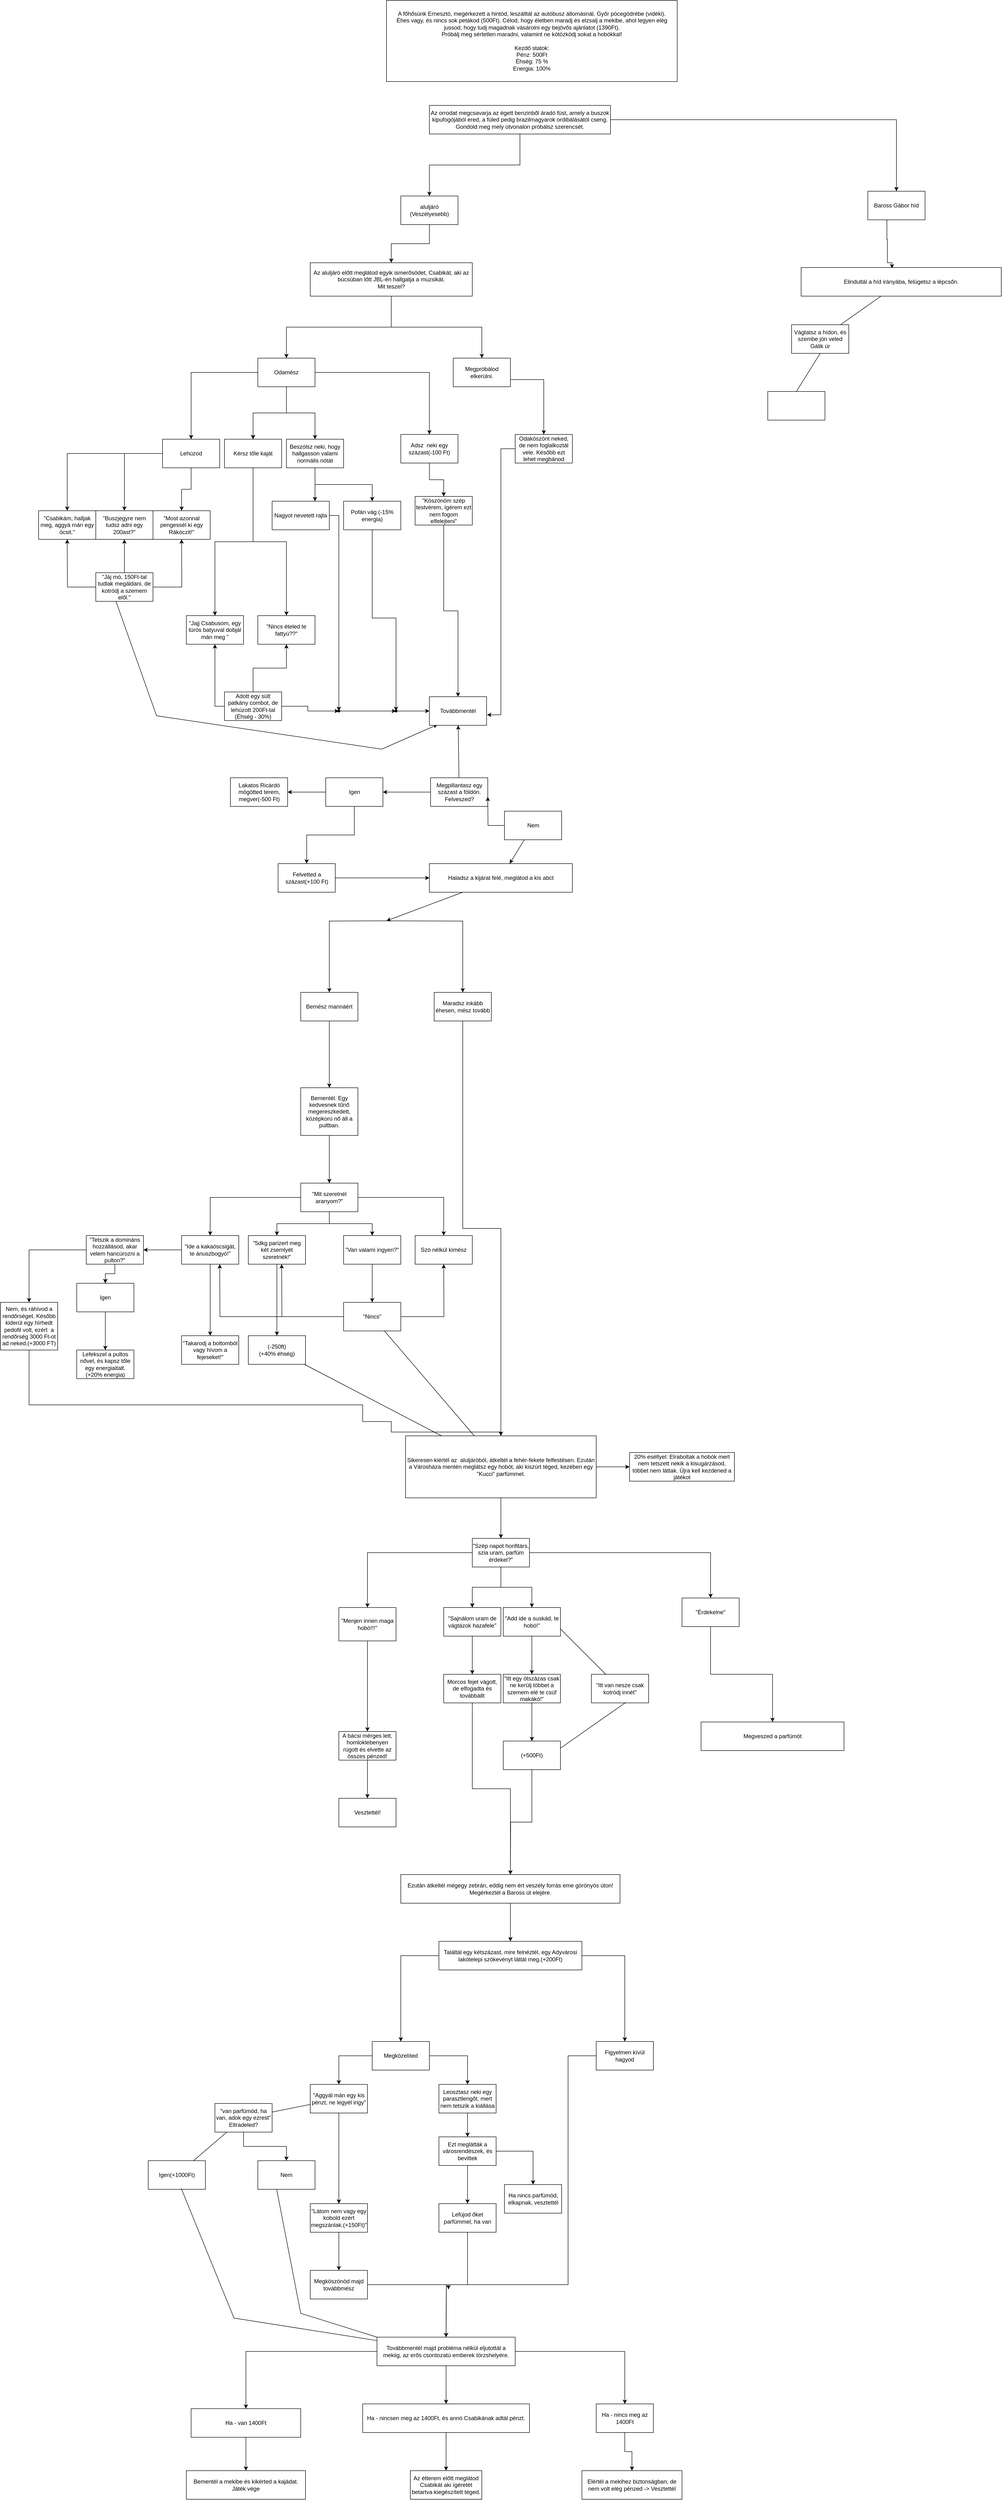 <mxfile version="22.0.8" type="github">
  <diagram name="1 oldal" id="gjOM7e6wO8diRWeVtiza">
    <mxGraphModel dx="1434" dy="5463" grid="1" gridSize="10" guides="1" tooltips="1" connect="1" arrows="1" fold="1" page="1" pageScale="1" pageWidth="3300" pageHeight="4681" math="0" shadow="0">
      <root>
        <mxCell id="0" />
        <mxCell id="1" parent="0" />
        <mxCell id="eI0seqku75HwyaSV5OBJ-1" value="A főhősünk Ernesztó, megérkezett a hintód, leszálltál az autóbusz állomásnál, Győr pöcegödrébe (vidéki).&lt;br&gt;Éhes vagy, és nincs sok petákod (500Ft). Célod, hogy életben maradj és elzsalj a mekibe, ahol legyen elég jussod, hogy tudj magadnak vásárolni egy bejövős ajánlatot (1390Ft).&lt;br&gt;Próbálj meg sértetlen maradni, valamint ne kötözködj sokat a hobókkal!&lt;br&gt;&lt;br&gt;Kezdő statok: &lt;br&gt;Pénz: 500Ft&lt;br&gt;Éhség: 75 %&lt;br&gt;Energia: 100%" style="whiteSpace=wrap;html=1;" parent="1" vertex="1">
          <mxGeometry x="1380" y="-4650" width="610" height="170" as="geometry" />
        </mxCell>
        <mxCell id="eI0seqku75HwyaSV5OBJ-11" value="" style="edgeStyle=orthogonalEdgeStyle;rounded=0;orthogonalLoop=1;jettySize=auto;html=1;" parent="1" source="eI0seqku75HwyaSV5OBJ-3" target="eI0seqku75HwyaSV5OBJ-10" edge="1">
          <mxGeometry relative="1" as="geometry" />
        </mxCell>
        <mxCell id="eI0seqku75HwyaSV5OBJ-13" value="" style="edgeStyle=orthogonalEdgeStyle;rounded=0;orthogonalLoop=1;jettySize=auto;html=1;" parent="1" source="eI0seqku75HwyaSV5OBJ-3" target="eI0seqku75HwyaSV5OBJ-12" edge="1">
          <mxGeometry relative="1" as="geometry" />
        </mxCell>
        <mxCell id="eI0seqku75HwyaSV5OBJ-3" value="Az orrodat megcsavarja az égett benzinből áradó füst, amely a buszok kipufogójából ered, a füled pedig brazilmagyarok ordibálásától cseng.&lt;br&gt;Gondold meg mely útvonalon próbálsz szerencsét.&lt;br&gt;" style="rounded=0;whiteSpace=wrap;html=1;" parent="1" vertex="1">
          <mxGeometry x="1470" y="-4430" width="380" height="60" as="geometry" />
        </mxCell>
        <mxCell id="eI0seqku75HwyaSV5OBJ-15" value="" style="edgeStyle=orthogonalEdgeStyle;rounded=0;orthogonalLoop=1;jettySize=auto;html=1;" parent="1" source="eI0seqku75HwyaSV5OBJ-10" target="eI0seqku75HwyaSV5OBJ-14" edge="1">
          <mxGeometry relative="1" as="geometry" />
        </mxCell>
        <mxCell id="eI0seqku75HwyaSV5OBJ-10" value="aluljáró (Veszélyesebb)" style="whiteSpace=wrap;html=1;rounded=0;" parent="1" vertex="1">
          <mxGeometry x="1410" y="-4240" width="120" height="60" as="geometry" />
        </mxCell>
        <mxCell id="A1ZuuhthlVVNKibYsWye-77" value="" style="edgeStyle=orthogonalEdgeStyle;rounded=0;orthogonalLoop=1;jettySize=auto;html=1;entryX=0.454;entryY=0.03;entryDx=0;entryDy=0;entryPerimeter=0;" parent="1" target="A1ZuuhthlVVNKibYsWye-76" edge="1">
          <mxGeometry relative="1" as="geometry">
            <mxPoint x="2420.003" y="-4200" as="sourcePoint" />
            <mxPoint x="2430.003" y="-4100" as="targetPoint" />
            <Array as="points">
              <mxPoint x="2420" y="-4199" />
              <mxPoint x="2430" y="-4199" />
              <mxPoint x="2430" y="-4149" />
              <mxPoint x="2431" y="-4100" />
              <mxPoint x="2441" y="-4100" />
            </Array>
          </mxGeometry>
        </mxCell>
        <mxCell id="eI0seqku75HwyaSV5OBJ-12" value="Baross Gábor híd" style="whiteSpace=wrap;html=1;rounded=0;" parent="1" vertex="1">
          <mxGeometry x="2390" y="-4250" width="120" height="60" as="geometry" />
        </mxCell>
        <mxCell id="eI0seqku75HwyaSV5OBJ-17" value="" style="edgeStyle=orthogonalEdgeStyle;rounded=0;orthogonalLoop=1;jettySize=auto;html=1;" parent="1" source="eI0seqku75HwyaSV5OBJ-14" target="eI0seqku75HwyaSV5OBJ-16" edge="1">
          <mxGeometry relative="1" as="geometry" />
        </mxCell>
        <mxCell id="eI0seqku75HwyaSV5OBJ-19" value="" style="edgeStyle=orthogonalEdgeStyle;rounded=0;orthogonalLoop=1;jettySize=auto;html=1;" parent="1" source="eI0seqku75HwyaSV5OBJ-14" target="eI0seqku75HwyaSV5OBJ-18" edge="1">
          <mxGeometry relative="1" as="geometry" />
        </mxCell>
        <mxCell id="eI0seqku75HwyaSV5OBJ-14" value="Az aluljáró előtt meglátod egyik ismerősödet, Csabikát, aki az búcsúban lőtt JBL-én hallgatja a muzsikát.&lt;br&gt;Mit teszel?" style="whiteSpace=wrap;html=1;rounded=0;" parent="1" vertex="1">
          <mxGeometry x="1220" y="-4100" width="340" height="70" as="geometry" />
        </mxCell>
        <mxCell id="eI0seqku75HwyaSV5OBJ-21" value="" style="edgeStyle=orthogonalEdgeStyle;rounded=0;orthogonalLoop=1;jettySize=auto;html=1;" parent="1" source="eI0seqku75HwyaSV5OBJ-16" target="eI0seqku75HwyaSV5OBJ-20" edge="1">
          <mxGeometry relative="1" as="geometry" />
        </mxCell>
        <mxCell id="eI0seqku75HwyaSV5OBJ-23" value="" style="edgeStyle=orthogonalEdgeStyle;rounded=0;orthogonalLoop=1;jettySize=auto;html=1;" parent="1" source="eI0seqku75HwyaSV5OBJ-16" target="eI0seqku75HwyaSV5OBJ-22" edge="1">
          <mxGeometry relative="1" as="geometry" />
        </mxCell>
        <mxCell id="eI0seqku75HwyaSV5OBJ-24" value="" style="edgeStyle=orthogonalEdgeStyle;rounded=0;orthogonalLoop=1;jettySize=auto;html=1;" parent="1" source="eI0seqku75HwyaSV5OBJ-16" target="eI0seqku75HwyaSV5OBJ-22" edge="1">
          <mxGeometry relative="1" as="geometry" />
        </mxCell>
        <mxCell id="eI0seqku75HwyaSV5OBJ-25" value="" style="edgeStyle=orthogonalEdgeStyle;rounded=0;orthogonalLoop=1;jettySize=auto;html=1;" parent="1" source="eI0seqku75HwyaSV5OBJ-16" target="eI0seqku75HwyaSV5OBJ-22" edge="1">
          <mxGeometry relative="1" as="geometry" />
        </mxCell>
        <mxCell id="eI0seqku75HwyaSV5OBJ-27" value="" style="edgeStyle=orthogonalEdgeStyle;rounded=0;orthogonalLoop=1;jettySize=auto;html=1;" parent="1" source="eI0seqku75HwyaSV5OBJ-16" target="eI0seqku75HwyaSV5OBJ-26" edge="1">
          <mxGeometry relative="1" as="geometry" />
        </mxCell>
        <mxCell id="eI0seqku75HwyaSV5OBJ-29" value="" style="edgeStyle=orthogonalEdgeStyle;rounded=0;orthogonalLoop=1;jettySize=auto;html=1;" parent="1" source="eI0seqku75HwyaSV5OBJ-16" target="eI0seqku75HwyaSV5OBJ-28" edge="1">
          <mxGeometry relative="1" as="geometry" />
        </mxCell>
        <mxCell id="eI0seqku75HwyaSV5OBJ-16" value="Odamész" style="rounded=0;whiteSpace=wrap;html=1;" parent="1" vertex="1">
          <mxGeometry x="1110" y="-3900" width="120" height="60" as="geometry" />
        </mxCell>
        <mxCell id="eI0seqku75HwyaSV5OBJ-31" value="" style="edgeStyle=orthogonalEdgeStyle;rounded=0;orthogonalLoop=1;jettySize=auto;html=1;exitX=1;exitY=0.75;exitDx=0;exitDy=0;" parent="1" source="eI0seqku75HwyaSV5OBJ-18" target="eI0seqku75HwyaSV5OBJ-30" edge="1">
          <mxGeometry relative="1" as="geometry" />
        </mxCell>
        <mxCell id="eI0seqku75HwyaSV5OBJ-18" value="Megpróbálod elkerülni." style="whiteSpace=wrap;html=1;rounded=0;" parent="1" vertex="1">
          <mxGeometry x="1520" y="-3900" width="120" height="60" as="geometry" />
        </mxCell>
        <mxCell id="eI0seqku75HwyaSV5OBJ-42" value="" style="edgeStyle=orthogonalEdgeStyle;rounded=0;orthogonalLoop=1;jettySize=auto;html=1;" parent="1" source="eI0seqku75HwyaSV5OBJ-20" target="eI0seqku75HwyaSV5OBJ-41" edge="1">
          <mxGeometry relative="1" as="geometry" />
        </mxCell>
        <mxCell id="eI0seqku75HwyaSV5OBJ-44" value="" style="edgeStyle=orthogonalEdgeStyle;rounded=0;orthogonalLoop=1;jettySize=auto;html=1;" parent="1" source="eI0seqku75HwyaSV5OBJ-20" target="eI0seqku75HwyaSV5OBJ-43" edge="1">
          <mxGeometry relative="1" as="geometry" />
        </mxCell>
        <mxCell id="eI0seqku75HwyaSV5OBJ-46" value="" style="edgeStyle=orthogonalEdgeStyle;rounded=0;orthogonalLoop=1;jettySize=auto;html=1;" parent="1" source="eI0seqku75HwyaSV5OBJ-20" target="eI0seqku75HwyaSV5OBJ-45" edge="1">
          <mxGeometry relative="1" as="geometry" />
        </mxCell>
        <mxCell id="eI0seqku75HwyaSV5OBJ-20" value="Lehúzod" style="whiteSpace=wrap;html=1;rounded=0;" parent="1" vertex="1">
          <mxGeometry x="910" y="-3730" width="120" height="60" as="geometry" />
        </mxCell>
        <mxCell id="eI0seqku75HwyaSV5OBJ-54" value="" style="edgeStyle=orthogonalEdgeStyle;rounded=0;orthogonalLoop=1;jettySize=auto;html=1;" parent="1" source="eI0seqku75HwyaSV5OBJ-22" target="eI0seqku75HwyaSV5OBJ-53" edge="1">
          <mxGeometry relative="1" as="geometry" />
        </mxCell>
        <mxCell id="eI0seqku75HwyaSV5OBJ-56" value="" style="edgeStyle=orthogonalEdgeStyle;rounded=0;orthogonalLoop=1;jettySize=auto;html=1;" parent="1" source="eI0seqku75HwyaSV5OBJ-22" target="eI0seqku75HwyaSV5OBJ-55" edge="1">
          <mxGeometry relative="1" as="geometry" />
        </mxCell>
        <mxCell id="eI0seqku75HwyaSV5OBJ-22" value="Kérsz tőle kaját" style="whiteSpace=wrap;html=1;rounded=0;" parent="1" vertex="1">
          <mxGeometry x="1040" y="-3730" width="120" height="60" as="geometry" />
        </mxCell>
        <mxCell id="eI0seqku75HwyaSV5OBJ-37" value="" style="edgeStyle=orthogonalEdgeStyle;rounded=0;orthogonalLoop=1;jettySize=auto;html=1;" parent="1" source="eI0seqku75HwyaSV5OBJ-26" target="eI0seqku75HwyaSV5OBJ-36" edge="1">
          <mxGeometry relative="1" as="geometry">
            <Array as="points">
              <mxPoint x="1230" y="-3620" />
              <mxPoint x="1230" y="-3620" />
            </Array>
          </mxGeometry>
        </mxCell>
        <mxCell id="eaBGvAUoTCd1ScwMtzOl-11" value="" style="edgeStyle=orthogonalEdgeStyle;rounded=0;orthogonalLoop=1;jettySize=auto;html=1;" parent="1" source="eI0seqku75HwyaSV5OBJ-26" target="eaBGvAUoTCd1ScwMtzOl-10" edge="1">
          <mxGeometry relative="1" as="geometry" />
        </mxCell>
        <mxCell id="eI0seqku75HwyaSV5OBJ-26" value="Beszólsz neki, hogy hallgasson valami normális nótát" style="rounded=0;whiteSpace=wrap;html=1;" parent="1" vertex="1">
          <mxGeometry x="1170" y="-3730" width="120" height="60" as="geometry" />
        </mxCell>
        <mxCell id="eI0seqku75HwyaSV5OBJ-39" value="" style="edgeStyle=orthogonalEdgeStyle;rounded=0;orthogonalLoop=1;jettySize=auto;html=1;" parent="1" source="eI0seqku75HwyaSV5OBJ-28" target="eI0seqku75HwyaSV5OBJ-38" edge="1">
          <mxGeometry relative="1" as="geometry" />
        </mxCell>
        <mxCell id="eI0seqku75HwyaSV5OBJ-28" value="Adsz&amp;nbsp; neki egy százast(-100 Ft)" style="whiteSpace=wrap;html=1;rounded=0;" parent="1" vertex="1">
          <mxGeometry x="1410" y="-3740" width="120" height="60" as="geometry" />
        </mxCell>
        <mxCell id="eaBGvAUoTCd1ScwMtzOl-4" value="" style="edgeStyle=orthogonalEdgeStyle;rounded=0;orthogonalLoop=1;jettySize=auto;html=1;entryX=1.008;entryY=0.633;entryDx=0;entryDy=0;entryPerimeter=0;" parent="1" source="eI0seqku75HwyaSV5OBJ-30" target="eI0seqku75HwyaSV5OBJ-64" edge="1">
          <mxGeometry relative="1" as="geometry">
            <mxPoint x="1710" y="-3600" as="targetPoint" />
          </mxGeometry>
        </mxCell>
        <mxCell id="eI0seqku75HwyaSV5OBJ-30" value="Odaköszönt neked, de nem foglalkoztál vele. Később ezt lehet megbánod" style="whiteSpace=wrap;html=1;rounded=0;" parent="1" vertex="1">
          <mxGeometry x="1650" y="-3740" width="120" height="60" as="geometry" />
        </mxCell>
        <mxCell id="eaBGvAUoTCd1ScwMtzOl-16" value="" style="edgeStyle=orthogonalEdgeStyle;rounded=0;orthogonalLoop=1;jettySize=auto;html=1;" parent="1" source="eI0seqku75HwyaSV5OBJ-36" target="eaBGvAUoTCd1ScwMtzOl-15" edge="1">
          <mxGeometry relative="1" as="geometry" />
        </mxCell>
        <mxCell id="eI0seqku75HwyaSV5OBJ-36" value="Nagyot nevetett rajta" style="whiteSpace=wrap;html=1;rounded=0;" parent="1" vertex="1">
          <mxGeometry x="1140" y="-3600" width="120" height="60" as="geometry" />
        </mxCell>
        <mxCell id="eI0seqku75HwyaSV5OBJ-65" value="" style="edgeStyle=orthogonalEdgeStyle;rounded=0;orthogonalLoop=1;jettySize=auto;html=1;" parent="1" source="eI0seqku75HwyaSV5OBJ-38" target="eI0seqku75HwyaSV5OBJ-64" edge="1">
          <mxGeometry relative="1" as="geometry" />
        </mxCell>
        <mxCell id="eI0seqku75HwyaSV5OBJ-38" value="&quot;Köszönöm szép testvérem, ígérem ezt nem fogom elfelejteni&quot;" style="whiteSpace=wrap;html=1;rounded=0;" parent="1" vertex="1">
          <mxGeometry x="1440" y="-3610" width="120" height="60" as="geometry" />
        </mxCell>
        <mxCell id="eI0seqku75HwyaSV5OBJ-47" value="" style="edgeStyle=orthogonalEdgeStyle;rounded=0;orthogonalLoop=1;jettySize=auto;html=1;" parent="1" source="eI0seqku75HwyaSV5OBJ-40" target="eI0seqku75HwyaSV5OBJ-43" edge="1">
          <mxGeometry relative="1" as="geometry" />
        </mxCell>
        <mxCell id="eI0seqku75HwyaSV5OBJ-49" value="" style="edgeStyle=orthogonalEdgeStyle;rounded=0;orthogonalLoop=1;jettySize=auto;html=1;" parent="1" source="eI0seqku75HwyaSV5OBJ-40" edge="1">
          <mxGeometry relative="1" as="geometry">
            <mxPoint x="950" y="-3520" as="targetPoint" />
          </mxGeometry>
        </mxCell>
        <mxCell id="eI0seqku75HwyaSV5OBJ-51" value="" style="edgeStyle=orthogonalEdgeStyle;rounded=0;orthogonalLoop=1;jettySize=auto;html=1;" parent="1" source="eI0seqku75HwyaSV5OBJ-40" edge="1">
          <mxGeometry relative="1" as="geometry">
            <mxPoint x="710" y="-3520" as="targetPoint" />
          </mxGeometry>
        </mxCell>
        <mxCell id="eaBGvAUoTCd1ScwMtzOl-161" value="" style="edgeStyle=none;rounded=0;orthogonalLoop=1;jettySize=auto;html=1;entryX=0.142;entryY=0.975;entryDx=0;entryDy=0;entryPerimeter=0;" parent="1" target="eI0seqku75HwyaSV5OBJ-64" edge="1">
          <mxGeometry relative="1" as="geometry">
            <mxPoint x="1420" y="-3060" as="targetPoint" />
            <Array as="points">
              <mxPoint x="897.5" y="-3150" />
              <mxPoint x="1370" y="-3080" />
            </Array>
            <mxPoint x="798.145" y="-3430" as="sourcePoint" />
          </mxGeometry>
        </mxCell>
        <mxCell id="eI0seqku75HwyaSV5OBJ-40" value="&quot;Jáj mó, 150Ft-tal tudlak megáldani, de kotródj a szemem elől.&quot;" style="whiteSpace=wrap;html=1;rounded=0;" parent="1" vertex="1">
          <mxGeometry x="770" y="-3450" width="120" height="60" as="geometry" />
        </mxCell>
        <mxCell id="eI0seqku75HwyaSV5OBJ-41" value="&quot;Csabikám, halljak meg, aggyá mán egy öcsit.&quot;" style="whiteSpace=wrap;html=1;rounded=0;" parent="1" vertex="1">
          <mxGeometry x="650" y="-3580" width="120" height="60" as="geometry" />
        </mxCell>
        <mxCell id="eI0seqku75HwyaSV5OBJ-43" value="&quot;Buszjegyre nem tudsz adni egy 200ast?&quot;" style="whiteSpace=wrap;html=1;rounded=0;" parent="1" vertex="1">
          <mxGeometry x="770" y="-3580" width="120" height="60" as="geometry" />
        </mxCell>
        <mxCell id="eI0seqku75HwyaSV5OBJ-45" value="&quot;Most azonnal pengessél ki egy Rákóczit!&quot;" style="whiteSpace=wrap;html=1;rounded=0;" parent="1" vertex="1">
          <mxGeometry x="890" y="-3580" width="120" height="60" as="geometry" />
        </mxCell>
        <mxCell id="eI0seqku75HwyaSV5OBJ-57" value="" style="edgeStyle=orthogonalEdgeStyle;rounded=0;orthogonalLoop=1;jettySize=auto;html=1;" parent="1" source="eI0seqku75HwyaSV5OBJ-52" target="eI0seqku75HwyaSV5OBJ-55" edge="1">
          <mxGeometry relative="1" as="geometry" />
        </mxCell>
        <mxCell id="eI0seqku75HwyaSV5OBJ-61" value="" style="edgeStyle=orthogonalEdgeStyle;rounded=0;orthogonalLoop=1;jettySize=auto;html=1;" parent="1" source="eI0seqku75HwyaSV5OBJ-52" edge="1">
          <mxGeometry relative="1" as="geometry">
            <mxPoint x="1020" y="-3300" as="targetPoint" />
          </mxGeometry>
        </mxCell>
        <mxCell id="eI0seqku75HwyaSV5OBJ-69" value="" style="edgeStyle=orthogonalEdgeStyle;rounded=0;orthogonalLoop=1;jettySize=auto;html=1;" parent="1" source="eaBGvAUoTCd1ScwMtzOl-12" edge="1">
          <mxGeometry relative="1" as="geometry">
            <mxPoint x="1470" y="-3160" as="targetPoint" />
          </mxGeometry>
        </mxCell>
        <mxCell id="eI0seqku75HwyaSV5OBJ-52" value="Adott egy sült patkány combot, de lehúzott 200Ft-tal&lt;br&gt;(Éhség - 30%)" style="whiteSpace=wrap;html=1;rounded=0;" parent="1" vertex="1">
          <mxGeometry x="1040" y="-3200" width="120" height="60" as="geometry" />
        </mxCell>
        <mxCell id="eI0seqku75HwyaSV5OBJ-53" value="&quot;Jajj Csabusom, egy túrós batyuval dobjál mán meg &quot;" style="whiteSpace=wrap;html=1;rounded=0;" parent="1" vertex="1">
          <mxGeometry x="960" y="-3360" width="120" height="60" as="geometry" />
        </mxCell>
        <mxCell id="eI0seqku75HwyaSV5OBJ-55" value="&quot;Nincs ételed te fattyú??&quot;" style="whiteSpace=wrap;html=1;rounded=0;" parent="1" vertex="1">
          <mxGeometry x="1110" y="-3360" width="120" height="60" as="geometry" />
        </mxCell>
        <mxCell id="eI0seqku75HwyaSV5OBJ-64" value="Továbbmentél" style="whiteSpace=wrap;html=1;rounded=0;" parent="1" vertex="1">
          <mxGeometry x="1470" y="-3190" width="120" height="60" as="geometry" />
        </mxCell>
        <mxCell id="eI0seqku75HwyaSV5OBJ-82" value="" style="edgeStyle=orthogonalEdgeStyle;rounded=0;orthogonalLoop=1;jettySize=auto;html=1;" parent="1" target="eI0seqku75HwyaSV5OBJ-81" edge="1">
          <mxGeometry relative="1" as="geometry">
            <mxPoint x="1370" y="-2720" as="sourcePoint" />
          </mxGeometry>
        </mxCell>
        <mxCell id="eI0seqku75HwyaSV5OBJ-84" value="" style="edgeStyle=orthogonalEdgeStyle;rounded=0;orthogonalLoop=1;jettySize=auto;html=1;" parent="1" target="eI0seqku75HwyaSV5OBJ-83" edge="1">
          <mxGeometry relative="1" as="geometry">
            <mxPoint x="1370" y="-2720" as="sourcePoint" />
          </mxGeometry>
        </mxCell>
        <mxCell id="eI0seqku75HwyaSV5OBJ-86" value="" style="edgeStyle=orthogonalEdgeStyle;rounded=0;orthogonalLoop=1;jettySize=auto;html=1;" parent="1" source="eI0seqku75HwyaSV5OBJ-81" target="eI0seqku75HwyaSV5OBJ-85" edge="1">
          <mxGeometry relative="1" as="geometry" />
        </mxCell>
        <mxCell id="eI0seqku75HwyaSV5OBJ-81" value="Bemész mannáért" style="whiteSpace=wrap;html=1;rounded=0;" parent="1" vertex="1">
          <mxGeometry x="1200" y="-2570" width="120" height="60" as="geometry" />
        </mxCell>
        <mxCell id="A1ZuuhthlVVNKibYsWye-2" value="" style="edgeStyle=orthogonalEdgeStyle;rounded=0;orthogonalLoop=1;jettySize=auto;html=1;" parent="1" source="eI0seqku75HwyaSV5OBJ-83" target="A1ZuuhthlVVNKibYsWye-1" edge="1">
          <mxGeometry relative="1" as="geometry" />
        </mxCell>
        <mxCell id="eI0seqku75HwyaSV5OBJ-83" value="Maradsz inkább éhesen, mész tovább" style="whiteSpace=wrap;html=1;rounded=0;" parent="1" vertex="1">
          <mxGeometry x="1480" y="-2570" width="120" height="60" as="geometry" />
        </mxCell>
        <mxCell id="eI0seqku75HwyaSV5OBJ-88" value="" style="edgeStyle=orthogonalEdgeStyle;rounded=0;orthogonalLoop=1;jettySize=auto;html=1;" parent="1" source="eI0seqku75HwyaSV5OBJ-85" target="eI0seqku75HwyaSV5OBJ-87" edge="1">
          <mxGeometry relative="1" as="geometry" />
        </mxCell>
        <mxCell id="eI0seqku75HwyaSV5OBJ-85" value="Bementél. Egy kedvesnek tűnő megereszkedett, középkorú nő áll a pultban." style="whiteSpace=wrap;html=1;rounded=0;" parent="1" vertex="1">
          <mxGeometry x="1200" y="-2370" width="120" height="100" as="geometry" />
        </mxCell>
        <mxCell id="eI0seqku75HwyaSV5OBJ-90" value="" style="edgeStyle=orthogonalEdgeStyle;rounded=0;orthogonalLoop=1;jettySize=auto;html=1;" parent="1" source="eI0seqku75HwyaSV5OBJ-87" target="eI0seqku75HwyaSV5OBJ-89" edge="1">
          <mxGeometry relative="1" as="geometry" />
        </mxCell>
        <mxCell id="eI0seqku75HwyaSV5OBJ-92" value="" style="edgeStyle=orthogonalEdgeStyle;rounded=0;orthogonalLoop=1;jettySize=auto;html=1;" parent="1" source="eI0seqku75HwyaSV5OBJ-87" target="eI0seqku75HwyaSV5OBJ-91" edge="1">
          <mxGeometry relative="1" as="geometry" />
        </mxCell>
        <mxCell id="eI0seqku75HwyaSV5OBJ-94" value="" style="edgeStyle=orthogonalEdgeStyle;rounded=0;orthogonalLoop=1;jettySize=auto;html=1;" parent="1" source="eI0seqku75HwyaSV5OBJ-87" target="eI0seqku75HwyaSV5OBJ-93" edge="1">
          <mxGeometry relative="1" as="geometry" />
        </mxCell>
        <mxCell id="eI0seqku75HwyaSV5OBJ-110" value="" style="edgeStyle=orthogonalEdgeStyle;rounded=0;orthogonalLoop=1;jettySize=auto;html=1;" parent="1" source="eI0seqku75HwyaSV5OBJ-87" target="eI0seqku75HwyaSV5OBJ-109" edge="1">
          <mxGeometry relative="1" as="geometry" />
        </mxCell>
        <mxCell id="eI0seqku75HwyaSV5OBJ-87" value="&quot;Mit szeretnél aranyom?&quot;" style="whiteSpace=wrap;html=1;rounded=0;" parent="1" vertex="1">
          <mxGeometry x="1200" y="-2170" width="120" height="60" as="geometry" />
        </mxCell>
        <mxCell id="eI0seqku75HwyaSV5OBJ-98" value="" style="edgeStyle=orthogonalEdgeStyle;rounded=0;orthogonalLoop=1;jettySize=auto;html=1;" parent="1" source="eI0seqku75HwyaSV5OBJ-89" target="eI0seqku75HwyaSV5OBJ-97" edge="1">
          <mxGeometry relative="1" as="geometry" />
        </mxCell>
        <mxCell id="eaBGvAUoTCd1ScwMtzOl-46" value="" style="edgeStyle=orthogonalEdgeStyle;rounded=0;orthogonalLoop=1;jettySize=auto;html=1;" parent="1" source="eI0seqku75HwyaSV5OBJ-89" target="eaBGvAUoTCd1ScwMtzOl-45" edge="1">
          <mxGeometry relative="1" as="geometry" />
        </mxCell>
        <mxCell id="eI0seqku75HwyaSV5OBJ-89" value="&quot;Ide a kakaóscsigát, te ánuszbogyó!&quot;" style="whiteSpace=wrap;html=1;rounded=0;" parent="1" vertex="1">
          <mxGeometry x="950" y="-2060" width="120" height="60" as="geometry" />
        </mxCell>
        <mxCell id="eI0seqku75HwyaSV5OBJ-100" value="" style="edgeStyle=orthogonalEdgeStyle;rounded=0;orthogonalLoop=1;jettySize=auto;html=1;" parent="1" source="eI0seqku75HwyaSV5OBJ-91" target="eI0seqku75HwyaSV5OBJ-99" edge="1">
          <mxGeometry relative="1" as="geometry" />
        </mxCell>
        <mxCell id="eI0seqku75HwyaSV5OBJ-91" value="&quot;5dkg parizert meg két zsemlyét szeretnék!&quot;" style="whiteSpace=wrap;html=1;rounded=0;" parent="1" vertex="1">
          <mxGeometry x="1090" y="-2060" width="120" height="60" as="geometry" />
        </mxCell>
        <mxCell id="eI0seqku75HwyaSV5OBJ-102" value="" style="edgeStyle=orthogonalEdgeStyle;rounded=0;orthogonalLoop=1;jettySize=auto;html=1;" parent="1" source="eI0seqku75HwyaSV5OBJ-93" target="eI0seqku75HwyaSV5OBJ-101" edge="1">
          <mxGeometry relative="1" as="geometry" />
        </mxCell>
        <mxCell id="eI0seqku75HwyaSV5OBJ-93" value="&quot;Van valami ingyen?&quot;" style="whiteSpace=wrap;html=1;rounded=0;" parent="1" vertex="1">
          <mxGeometry x="1290" y="-2060" width="120" height="60" as="geometry" />
        </mxCell>
        <mxCell id="eI0seqku75HwyaSV5OBJ-97" value="&quot;Takarodj a boltomból vagy hívom a fejeseket!&quot;" style="whiteSpace=wrap;html=1;rounded=0;" parent="1" vertex="1">
          <mxGeometry x="950" y="-1850" width="120" height="60" as="geometry" />
        </mxCell>
        <mxCell id="eI0seqku75HwyaSV5OBJ-99" value="(-250ft)&lt;br&gt;(+40% éhség)" style="whiteSpace=wrap;html=1;rounded=0;" parent="1" vertex="1">
          <mxGeometry x="1090" y="-1850" width="120" height="60" as="geometry" />
        </mxCell>
        <mxCell id="eI0seqku75HwyaSV5OBJ-104" value="" style="edgeStyle=orthogonalEdgeStyle;rounded=0;orthogonalLoop=1;jettySize=auto;html=1;" parent="1" source="eI0seqku75HwyaSV5OBJ-101" edge="1">
          <mxGeometry relative="1" as="geometry">
            <mxPoint x="1160" y="-2000" as="targetPoint" />
          </mxGeometry>
        </mxCell>
        <mxCell id="eI0seqku75HwyaSV5OBJ-106" value="" style="edgeStyle=orthogonalEdgeStyle;rounded=0;orthogonalLoop=1;jettySize=auto;html=1;" parent="1" source="eI0seqku75HwyaSV5OBJ-101" edge="1">
          <mxGeometry relative="1" as="geometry">
            <mxPoint x="1030" y="-2000" as="targetPoint" />
          </mxGeometry>
        </mxCell>
        <mxCell id="eI0seqku75HwyaSV5OBJ-114" value="" style="edgeStyle=orthogonalEdgeStyle;rounded=0;orthogonalLoop=1;jettySize=auto;html=1;" parent="1" source="eI0seqku75HwyaSV5OBJ-101" edge="1">
          <mxGeometry relative="1" as="geometry">
            <mxPoint x="1500" y="-2000" as="targetPoint" />
          </mxGeometry>
        </mxCell>
        <mxCell id="eI0seqku75HwyaSV5OBJ-101" value="&quot;Nincs&quot;" style="whiteSpace=wrap;html=1;rounded=0;" parent="1" vertex="1">
          <mxGeometry x="1290" y="-1920" width="120" height="60" as="geometry" />
        </mxCell>
        <mxCell id="eI0seqku75HwyaSV5OBJ-109" value="Szó nélkül kimész" style="whiteSpace=wrap;html=1;rounded=0;" parent="1" vertex="1">
          <mxGeometry x="1440" y="-2060" width="120" height="60" as="geometry" />
        </mxCell>
        <mxCell id="A1ZuuhthlVVNKibYsWye-11" value="" style="edgeStyle=orthogonalEdgeStyle;rounded=0;orthogonalLoop=1;jettySize=auto;html=1;" parent="1" source="A1ZuuhthlVVNKibYsWye-1" target="A1ZuuhthlVVNKibYsWye-10" edge="1">
          <mxGeometry relative="1" as="geometry" />
        </mxCell>
        <mxCell id="CUcIam9u_VTtIWiymEvo-9" value="" style="edgeStyle=orthogonalEdgeStyle;rounded=0;orthogonalLoop=1;jettySize=auto;html=1;" parent="1" source="A1ZuuhthlVVNKibYsWye-1" target="CUcIam9u_VTtIWiymEvo-8" edge="1">
          <mxGeometry relative="1" as="geometry" />
        </mxCell>
        <mxCell id="A1ZuuhthlVVNKibYsWye-1" value="Sikeresen kiértél az&amp;nbsp; aluljáróból, átkeltél a fehér-fekete felfestésen. Ezután a Városháza mentén meglátsz egy hobót, aki kiszúrt téged, kezében egy &quot;Kucci&quot; parfümmel." style="whiteSpace=wrap;html=1;rounded=0;" parent="1" vertex="1">
          <mxGeometry x="1420" y="-1640" width="400" height="130" as="geometry" />
        </mxCell>
        <mxCell id="A1ZuuhthlVVNKibYsWye-13" value="" style="edgeStyle=orthogonalEdgeStyle;rounded=0;orthogonalLoop=1;jettySize=auto;html=1;" parent="1" source="A1ZuuhthlVVNKibYsWye-10" target="A1ZuuhthlVVNKibYsWye-12" edge="1">
          <mxGeometry relative="1" as="geometry" />
        </mxCell>
        <mxCell id="A1ZuuhthlVVNKibYsWye-15" value="" style="edgeStyle=orthogonalEdgeStyle;rounded=0;orthogonalLoop=1;jettySize=auto;html=1;" parent="1" source="A1ZuuhthlVVNKibYsWye-10" target="A1ZuuhthlVVNKibYsWye-14" edge="1">
          <mxGeometry relative="1" as="geometry" />
        </mxCell>
        <mxCell id="A1ZuuhthlVVNKibYsWye-16" value="" style="edgeStyle=orthogonalEdgeStyle;rounded=0;orthogonalLoop=1;jettySize=auto;html=1;" parent="1" source="A1ZuuhthlVVNKibYsWye-10" target="A1ZuuhthlVVNKibYsWye-14" edge="1">
          <mxGeometry relative="1" as="geometry" />
        </mxCell>
        <mxCell id="A1ZuuhthlVVNKibYsWye-17" value="" style="edgeStyle=orthogonalEdgeStyle;rounded=0;orthogonalLoop=1;jettySize=auto;html=1;" parent="1" source="A1ZuuhthlVVNKibYsWye-10" target="A1ZuuhthlVVNKibYsWye-14" edge="1">
          <mxGeometry relative="1" as="geometry" />
        </mxCell>
        <mxCell id="A1ZuuhthlVVNKibYsWye-19" value="" style="edgeStyle=orthogonalEdgeStyle;rounded=0;orthogonalLoop=1;jettySize=auto;html=1;" parent="1" source="A1ZuuhthlVVNKibYsWye-10" target="A1ZuuhthlVVNKibYsWye-18" edge="1">
          <mxGeometry relative="1" as="geometry" />
        </mxCell>
        <mxCell id="A1ZuuhthlVVNKibYsWye-21" value="" style="edgeStyle=orthogonalEdgeStyle;rounded=0;orthogonalLoop=1;jettySize=auto;html=1;" parent="1" source="A1ZuuhthlVVNKibYsWye-10" target="A1ZuuhthlVVNKibYsWye-20" edge="1">
          <mxGeometry relative="1" as="geometry" />
        </mxCell>
        <mxCell id="A1ZuuhthlVVNKibYsWye-10" value="&quot;Szép napot honfitárs, szia uram, parfüm érdekel?&quot;" style="whiteSpace=wrap;html=1;rounded=0;" parent="1" vertex="1">
          <mxGeometry x="1560" y="-1425" width="120" height="60" as="geometry" />
        </mxCell>
        <mxCell id="A1ZuuhthlVVNKibYsWye-23" value="" style="edgeStyle=orthogonalEdgeStyle;rounded=0;orthogonalLoop=1;jettySize=auto;html=1;" parent="1" source="A1ZuuhthlVVNKibYsWye-12" target="A1ZuuhthlVVNKibYsWye-22" edge="1">
          <mxGeometry relative="1" as="geometry" />
        </mxCell>
        <mxCell id="A1ZuuhthlVVNKibYsWye-12" value="&quot;Menjen innen maga hobó!!!&quot;" style="whiteSpace=wrap;html=1;rounded=0;" parent="1" vertex="1">
          <mxGeometry x="1280" y="-1280" width="120" height="70" as="geometry" />
        </mxCell>
        <mxCell id="A1ZuuhthlVVNKibYsWye-27" value="" style="edgeStyle=orthogonalEdgeStyle;rounded=0;orthogonalLoop=1;jettySize=auto;html=1;" parent="1" source="A1ZuuhthlVVNKibYsWye-14" target="A1ZuuhthlVVNKibYsWye-26" edge="1">
          <mxGeometry relative="1" as="geometry" />
        </mxCell>
        <mxCell id="A1ZuuhthlVVNKibYsWye-14" value="&quot;Sajnálom uram de vágtázok hazafele&quot;" style="whiteSpace=wrap;html=1;rounded=0;" parent="1" vertex="1">
          <mxGeometry x="1500" y="-1280" width="120" height="60" as="geometry" />
        </mxCell>
        <mxCell id="A1ZuuhthlVVNKibYsWye-29" value="" style="edgeStyle=orthogonalEdgeStyle;rounded=0;orthogonalLoop=1;jettySize=auto;html=1;" parent="1" source="A1ZuuhthlVVNKibYsWye-18" target="A1ZuuhthlVVNKibYsWye-28" edge="1">
          <mxGeometry relative="1" as="geometry" />
        </mxCell>
        <mxCell id="A1ZuuhthlVVNKibYsWye-18" value="&quot;Add ide a suskád, te hobó!&quot;" style="whiteSpace=wrap;html=1;rounded=0;" parent="1" vertex="1">
          <mxGeometry x="1625" y="-1280" width="120" height="60" as="geometry" />
        </mxCell>
        <mxCell id="jfBG-qEeaqnFrTGpLrWy-8" value="" style="edgeStyle=orthogonalEdgeStyle;rounded=0;orthogonalLoop=1;jettySize=auto;html=1;" parent="1" source="A1ZuuhthlVVNKibYsWye-20" target="A1ZuuhthlVVNKibYsWye-24" edge="1">
          <mxGeometry relative="1" as="geometry">
            <mxPoint x="2060" y="-1130" as="targetPoint" />
          </mxGeometry>
        </mxCell>
        <mxCell id="A1ZuuhthlVVNKibYsWye-20" value="&quot;Érdekelne&quot;" style="whiteSpace=wrap;html=1;rounded=0;" parent="1" vertex="1">
          <mxGeometry x="2000" y="-1300" width="120" height="60" as="geometry" />
        </mxCell>
        <mxCell id="A1ZuuhthlVVNKibYsWye-33" value="" style="edgeStyle=orthogonalEdgeStyle;rounded=0;orthogonalLoop=1;jettySize=auto;html=1;" parent="1" source="A1ZuuhthlVVNKibYsWye-22" target="A1ZuuhthlVVNKibYsWye-32" edge="1">
          <mxGeometry relative="1" as="geometry" />
        </mxCell>
        <mxCell id="A1ZuuhthlVVNKibYsWye-22" value="A bácsi mérges lett, homloklebenyen rúgott és elvette az összes pénzed!" style="whiteSpace=wrap;html=1;rounded=0;" parent="1" vertex="1">
          <mxGeometry x="1280" y="-1020" width="120" height="60" as="geometry" />
        </mxCell>
        <mxCell id="A1ZuuhthlVVNKibYsWye-24" value="Megveszed a parfümöt" style="whiteSpace=wrap;html=1;rounded=0;" parent="1" vertex="1">
          <mxGeometry x="2040" y="-1040" width="300" height="60" as="geometry" />
        </mxCell>
        <mxCell id="A1ZuuhthlVVNKibYsWye-37" value="" style="edgeStyle=orthogonalEdgeStyle;rounded=0;orthogonalLoop=1;jettySize=auto;html=1;" parent="1" source="A1ZuuhthlVVNKibYsWye-26" target="A1ZuuhthlVVNKibYsWye-36" edge="1">
          <mxGeometry relative="1" as="geometry" />
        </mxCell>
        <mxCell id="A1ZuuhthlVVNKibYsWye-26" value="Morcos fejet vágott, de elfogadta és továbbállt" style="whiteSpace=wrap;html=1;rounded=0;" parent="1" vertex="1">
          <mxGeometry x="1500" y="-1140" width="120" height="60" as="geometry" />
        </mxCell>
        <mxCell id="A1ZuuhthlVVNKibYsWye-35" value="" style="edgeStyle=orthogonalEdgeStyle;rounded=0;orthogonalLoop=1;jettySize=auto;html=1;" parent="1" source="A1ZuuhthlVVNKibYsWye-28" target="A1ZuuhthlVVNKibYsWye-34" edge="1">
          <mxGeometry relative="1" as="geometry" />
        </mxCell>
        <mxCell id="A1ZuuhthlVVNKibYsWye-28" value="&quot;Itt egy ötszázas csak ne kerülj többet a szemem elé te csúf makákó!&quot;" style="whiteSpace=wrap;html=1;rounded=0;" parent="1" vertex="1">
          <mxGeometry x="1625" y="-1140" width="120" height="60" as="geometry" />
        </mxCell>
        <mxCell id="A1ZuuhthlVVNKibYsWye-32" value="Vesztettél!" style="whiteSpace=wrap;html=1;rounded=0;" parent="1" vertex="1">
          <mxGeometry x="1280" y="-880" width="120" height="60" as="geometry" />
        </mxCell>
        <mxCell id="A1ZuuhthlVVNKibYsWye-39" value="" style="edgeStyle=orthogonalEdgeStyle;rounded=0;orthogonalLoop=1;jettySize=auto;html=1;" parent="1" source="A1ZuuhthlVVNKibYsWye-34" edge="1">
          <mxGeometry relative="1" as="geometry">
            <mxPoint x="1640" y="-720" as="targetPoint" />
          </mxGeometry>
        </mxCell>
        <mxCell id="A1ZuuhthlVVNKibYsWye-34" value="(+500Ft)" style="whiteSpace=wrap;html=1;rounded=0;" parent="1" vertex="1">
          <mxGeometry x="1625" y="-1000" width="120" height="60" as="geometry" />
        </mxCell>
        <mxCell id="A1ZuuhthlVVNKibYsWye-41" value="" style="edgeStyle=orthogonalEdgeStyle;rounded=0;orthogonalLoop=1;jettySize=auto;html=1;" parent="1" source="A1ZuuhthlVVNKibYsWye-36" target="A1ZuuhthlVVNKibYsWye-40" edge="1">
          <mxGeometry relative="1" as="geometry" />
        </mxCell>
        <mxCell id="A1ZuuhthlVVNKibYsWye-36" value="Ezután átkeltél mégegy zebrán, eddig nem ért veszély forrás eme görönyös úton!&lt;br&gt;Megérkeztél a Baross út elejére." style="whiteSpace=wrap;html=1;rounded=0;" parent="1" vertex="1">
          <mxGeometry x="1410" y="-720" width="460" height="60" as="geometry" />
        </mxCell>
        <mxCell id="A1ZuuhthlVVNKibYsWye-45" value="" style="edgeStyle=orthogonalEdgeStyle;rounded=0;orthogonalLoop=1;jettySize=auto;html=1;" parent="1" source="A1ZuuhthlVVNKibYsWye-40" target="A1ZuuhthlVVNKibYsWye-44" edge="1">
          <mxGeometry relative="1" as="geometry" />
        </mxCell>
        <mxCell id="A1ZuuhthlVVNKibYsWye-47" value="" style="edgeStyle=orthogonalEdgeStyle;rounded=0;orthogonalLoop=1;jettySize=auto;html=1;" parent="1" source="A1ZuuhthlVVNKibYsWye-40" target="A1ZuuhthlVVNKibYsWye-46" edge="1">
          <mxGeometry relative="1" as="geometry" />
        </mxCell>
        <mxCell id="A1ZuuhthlVVNKibYsWye-40" value="Találtál egy kétszázast, mire felnéztél, egy Adyvárosi lakótelepi szökevényt láttál meg.(+200Ft)" style="whiteSpace=wrap;html=1;rounded=0;" parent="1" vertex="1">
          <mxGeometry x="1490" y="-580" width="300" height="60" as="geometry" />
        </mxCell>
        <mxCell id="A1ZuuhthlVVNKibYsWye-49" value="" style="edgeStyle=orthogonalEdgeStyle;rounded=0;orthogonalLoop=1;jettySize=auto;html=1;" parent="1" source="A1ZuuhthlVVNKibYsWye-44" target="A1ZuuhthlVVNKibYsWye-48" edge="1">
          <mxGeometry relative="1" as="geometry" />
        </mxCell>
        <mxCell id="A1ZuuhthlVVNKibYsWye-51" value="" style="edgeStyle=orthogonalEdgeStyle;rounded=0;orthogonalLoop=1;jettySize=auto;html=1;" parent="1" source="A1ZuuhthlVVNKibYsWye-44" target="A1ZuuhthlVVNKibYsWye-50" edge="1">
          <mxGeometry relative="1" as="geometry" />
        </mxCell>
        <mxCell id="A1ZuuhthlVVNKibYsWye-44" value="Megközelíted" style="whiteSpace=wrap;html=1;rounded=0;" parent="1" vertex="1">
          <mxGeometry x="1350" y="-370" width="120" height="60" as="geometry" />
        </mxCell>
        <mxCell id="A1ZuuhthlVVNKibYsWye-63" value="" style="edgeStyle=orthogonalEdgeStyle;rounded=0;orthogonalLoop=1;jettySize=auto;html=1;" parent="1" source="A1ZuuhthlVVNKibYsWye-46" edge="1">
          <mxGeometry relative="1" as="geometry">
            <mxPoint x="1510" y="150" as="targetPoint" />
            <Array as="points">
              <mxPoint x="1761" y="-340" />
              <mxPoint x="1761" y="140" />
            </Array>
          </mxGeometry>
        </mxCell>
        <mxCell id="A1ZuuhthlVVNKibYsWye-46" value="Figyelmen kívül hagyod" style="whiteSpace=wrap;html=1;rounded=0;" parent="1" vertex="1">
          <mxGeometry x="1820" y="-370" width="120" height="60" as="geometry" />
        </mxCell>
        <mxCell id="A1ZuuhthlVVNKibYsWye-57" value="" style="edgeStyle=orthogonalEdgeStyle;rounded=0;orthogonalLoop=1;jettySize=auto;html=1;" parent="1" source="A1ZuuhthlVVNKibYsWye-48" target="A1ZuuhthlVVNKibYsWye-56" edge="1">
          <mxGeometry relative="1" as="geometry" />
        </mxCell>
        <mxCell id="A1ZuuhthlVVNKibYsWye-48" value="&quot;Aggyál mán egy kis pénzt, ne legyél irigy&quot;" style="whiteSpace=wrap;html=1;rounded=0;" parent="1" vertex="1">
          <mxGeometry x="1220" y="-280" width="120" height="60" as="geometry" />
        </mxCell>
        <mxCell id="A1ZuuhthlVVNKibYsWye-53" value="" style="edgeStyle=orthogonalEdgeStyle;rounded=0;orthogonalLoop=1;jettySize=auto;html=1;" parent="1" source="A1ZuuhthlVVNKibYsWye-50" target="A1ZuuhthlVVNKibYsWye-52" edge="1">
          <mxGeometry relative="1" as="geometry" />
        </mxCell>
        <mxCell id="A1ZuuhthlVVNKibYsWye-50" value="Leosztasz neki egy parasztlengőt, mert nem tetszik a kiállása" style="whiteSpace=wrap;html=1;rounded=0;" parent="1" vertex="1">
          <mxGeometry x="1490" y="-280" width="120" height="60" as="geometry" />
        </mxCell>
        <mxCell id="A1ZuuhthlVVNKibYsWye-55" value="" style="edgeStyle=orthogonalEdgeStyle;rounded=0;orthogonalLoop=1;jettySize=auto;html=1;" parent="1" source="A1ZuuhthlVVNKibYsWye-52" target="A1ZuuhthlVVNKibYsWye-54" edge="1">
          <mxGeometry relative="1" as="geometry" />
        </mxCell>
        <mxCell id="jfBG-qEeaqnFrTGpLrWy-2" value="" style="edgeStyle=orthogonalEdgeStyle;rounded=0;orthogonalLoop=1;jettySize=auto;html=1;" parent="1" source="A1ZuuhthlVVNKibYsWye-52" target="jfBG-qEeaqnFrTGpLrWy-1" edge="1">
          <mxGeometry relative="1" as="geometry" />
        </mxCell>
        <mxCell id="A1ZuuhthlVVNKibYsWye-52" value="Ezt meglátták a városrendészek, és bevittek" style="whiteSpace=wrap;html=1;rounded=0;" parent="1" vertex="1">
          <mxGeometry x="1490" y="-170" width="120" height="60" as="geometry" />
        </mxCell>
        <mxCell id="jfBG-qEeaqnFrTGpLrWy-4" value="" style="edgeStyle=orthogonalEdgeStyle;rounded=0;orthogonalLoop=1;jettySize=auto;html=1;" parent="1" source="A1ZuuhthlVVNKibYsWye-54" edge="1">
          <mxGeometry relative="1" as="geometry">
            <mxPoint x="1505" y="250" as="targetPoint" />
          </mxGeometry>
        </mxCell>
        <mxCell id="A1ZuuhthlVVNKibYsWye-54" value="Lefújod őket parfümmel, ha van" style="whiteSpace=wrap;html=1;rounded=0;" parent="1" vertex="1">
          <mxGeometry x="1490" y="-30" width="120" height="60" as="geometry" />
        </mxCell>
        <mxCell id="A1ZuuhthlVVNKibYsWye-59" value="" style="edgeStyle=orthogonalEdgeStyle;rounded=0;orthogonalLoop=1;jettySize=auto;html=1;" parent="1" source="A1ZuuhthlVVNKibYsWye-56" target="A1ZuuhthlVVNKibYsWye-58" edge="1">
          <mxGeometry relative="1" as="geometry" />
        </mxCell>
        <mxCell id="A1ZuuhthlVVNKibYsWye-56" value="&quot;Látom nem vagy egy kobold ezért megszánlak.(+150Ft)&quot;" style="whiteSpace=wrap;html=1;rounded=0;" parent="1" vertex="1">
          <mxGeometry x="1220" y="-30" width="120" height="60" as="geometry" />
        </mxCell>
        <mxCell id="A1ZuuhthlVVNKibYsWye-61" value="" style="edgeStyle=orthogonalEdgeStyle;rounded=0;orthogonalLoop=1;jettySize=auto;html=1;" parent="1" target="A1ZuuhthlVVNKibYsWye-60" edge="1">
          <mxGeometry relative="1" as="geometry">
            <mxPoint x="1505" y="250" as="sourcePoint" />
          </mxGeometry>
        </mxCell>
        <mxCell id="A1ZuuhthlVVNKibYsWye-58" value="Megköszönöd majd továbbmész" style="whiteSpace=wrap;html=1;rounded=0;" parent="1" vertex="1">
          <mxGeometry x="1220" y="110" width="120" height="60" as="geometry" />
        </mxCell>
        <mxCell id="A1ZuuhthlVVNKibYsWye-65" value="" style="edgeStyle=orthogonalEdgeStyle;rounded=0;orthogonalLoop=1;jettySize=auto;html=1;" parent="1" source="A1ZuuhthlVVNKibYsWye-60" target="A1ZuuhthlVVNKibYsWye-64" edge="1">
          <mxGeometry relative="1" as="geometry" />
        </mxCell>
        <mxCell id="A1ZuuhthlVVNKibYsWye-69" value="" style="edgeStyle=orthogonalEdgeStyle;rounded=0;orthogonalLoop=1;jettySize=auto;html=1;" parent="1" source="A1ZuuhthlVVNKibYsWye-60" target="A1ZuuhthlVVNKibYsWye-68" edge="1">
          <mxGeometry relative="1" as="geometry" />
        </mxCell>
        <mxCell id="A1ZuuhthlVVNKibYsWye-73" value="" style="edgeStyle=orthogonalEdgeStyle;rounded=0;orthogonalLoop=1;jettySize=auto;html=1;" parent="1" source="A1ZuuhthlVVNKibYsWye-60" target="A1ZuuhthlVVNKibYsWye-72" edge="1">
          <mxGeometry relative="1" as="geometry" />
        </mxCell>
        <mxCell id="A1ZuuhthlVVNKibYsWye-60" value="Továbbmentél majd probléma nélkül eljutottál a mekiig, az erős csontozatú emberek törzshelyére." style="whiteSpace=wrap;html=1;rounded=0;" parent="1" vertex="1">
          <mxGeometry x="1360" y="250" width="290" height="60" as="geometry" />
        </mxCell>
        <mxCell id="A1ZuuhthlVVNKibYsWye-67" value="" style="edgeStyle=orthogonalEdgeStyle;rounded=0;orthogonalLoop=1;jettySize=auto;html=1;" parent="1" source="A1ZuuhthlVVNKibYsWye-64" target="A1ZuuhthlVVNKibYsWye-66" edge="1">
          <mxGeometry relative="1" as="geometry" />
        </mxCell>
        <mxCell id="A1ZuuhthlVVNKibYsWye-64" value="Ha - nincsen meg az 1400Ft, és annó Csabikának adtál pénzt." style="whiteSpace=wrap;html=1;rounded=0;" parent="1" vertex="1">
          <mxGeometry x="1330" y="390" width="350" height="60" as="geometry" />
        </mxCell>
        <mxCell id="A1ZuuhthlVVNKibYsWye-66" value="Az étterem előtt meglátod Csabikát aki ígéretét betartva kiegészített téged." style="whiteSpace=wrap;html=1;rounded=0;" parent="1" vertex="1">
          <mxGeometry x="1430" y="530" width="150" height="60" as="geometry" />
        </mxCell>
        <mxCell id="A1ZuuhthlVVNKibYsWye-71" value="" style="edgeStyle=orthogonalEdgeStyle;rounded=0;orthogonalLoop=1;jettySize=auto;html=1;" parent="1" source="A1ZuuhthlVVNKibYsWye-68" target="A1ZuuhthlVVNKibYsWye-70" edge="1">
          <mxGeometry relative="1" as="geometry" />
        </mxCell>
        <mxCell id="A1ZuuhthlVVNKibYsWye-68" value="Ha - nincs meg az 1400Ft" style="whiteSpace=wrap;html=1;rounded=0;" parent="1" vertex="1">
          <mxGeometry x="1820" y="390" width="120" height="60" as="geometry" />
        </mxCell>
        <mxCell id="A1ZuuhthlVVNKibYsWye-70" value="Elértél a mekihez biztonságban, de nem volt elég pénzed -&amp;gt; Vesztettél" style="whiteSpace=wrap;html=1;rounded=0;" parent="1" vertex="1">
          <mxGeometry x="1790" y="530" width="210" height="60" as="geometry" />
        </mxCell>
        <mxCell id="A1ZuuhthlVVNKibYsWye-75" value="" style="edgeStyle=orthogonalEdgeStyle;rounded=0;orthogonalLoop=1;jettySize=auto;html=1;" parent="1" source="A1ZuuhthlVVNKibYsWye-72" target="A1ZuuhthlVVNKibYsWye-74" edge="1">
          <mxGeometry relative="1" as="geometry" />
        </mxCell>
        <mxCell id="A1ZuuhthlVVNKibYsWye-72" value="Ha - van 1400Ft" style="whiteSpace=wrap;html=1;rounded=0;" parent="1" vertex="1">
          <mxGeometry x="970" y="400" width="230" height="60" as="geometry" />
        </mxCell>
        <mxCell id="A1ZuuhthlVVNKibYsWye-74" value="Bementél a mekibe és kikérted a kajádat. Játék vége" style="whiteSpace=wrap;html=1;rounded=0;" parent="1" vertex="1">
          <mxGeometry x="960" y="530" width="250" height="60" as="geometry" />
        </mxCell>
        <mxCell id="A1ZuuhthlVVNKibYsWye-76" value="Elindultál a híd irányába, felügetsz a lépcsőn." style="whiteSpace=wrap;html=1;rounded=0;" parent="1" vertex="1">
          <mxGeometry x="2250" y="-4090" width="420" height="60" as="geometry" />
        </mxCell>
        <mxCell id="eaBGvAUoTCd1ScwMtzOl-13" value="" style="edgeStyle=orthogonalEdgeStyle;rounded=0;orthogonalLoop=1;jettySize=auto;html=1;" parent="1" source="eaBGvAUoTCd1ScwMtzOl-10" target="eaBGvAUoTCd1ScwMtzOl-12" edge="1">
          <mxGeometry relative="1" as="geometry" />
        </mxCell>
        <mxCell id="eaBGvAUoTCd1ScwMtzOl-10" value="Pofán vág (-15% energia)" style="whiteSpace=wrap;html=1;rounded=0;" parent="1" vertex="1">
          <mxGeometry x="1290" y="-3600" width="120" height="60" as="geometry" />
        </mxCell>
        <mxCell id="eaBGvAUoTCd1ScwMtzOl-14" value="" style="edgeStyle=orthogonalEdgeStyle;rounded=0;orthogonalLoop=1;jettySize=auto;html=1;" parent="1" source="eaBGvAUoTCd1ScwMtzOl-15" target="eaBGvAUoTCd1ScwMtzOl-12" edge="1">
          <mxGeometry relative="1" as="geometry">
            <mxPoint x="1470" y="-3160" as="targetPoint" />
            <mxPoint x="1160" y="-3170" as="sourcePoint" />
          </mxGeometry>
        </mxCell>
        <mxCell id="eaBGvAUoTCd1ScwMtzOl-12" value="" style="shape=waypoint;sketch=0;size=6;pointerEvents=1;points=[];fillColor=default;resizable=0;rotatable=0;perimeter=centerPerimeter;snapToPoint=1;rounded=0;" parent="1" vertex="1">
          <mxGeometry x="1390" y="-3170" width="20" height="20" as="geometry" />
        </mxCell>
        <mxCell id="eaBGvAUoTCd1ScwMtzOl-17" value="" style="edgeStyle=orthogonalEdgeStyle;rounded=0;orthogonalLoop=1;jettySize=auto;html=1;" parent="1" source="eI0seqku75HwyaSV5OBJ-52" target="eaBGvAUoTCd1ScwMtzOl-15" edge="1">
          <mxGeometry relative="1" as="geometry">
            <mxPoint x="1400" y="-3160" as="targetPoint" />
            <mxPoint x="1160" y="-3170" as="sourcePoint" />
          </mxGeometry>
        </mxCell>
        <mxCell id="eaBGvAUoTCd1ScwMtzOl-15" value="" style="shape=waypoint;sketch=0;size=6;pointerEvents=1;points=[];fillColor=default;resizable=0;rotatable=0;perimeter=centerPerimeter;snapToPoint=1;rounded=0;" parent="1" vertex="1">
          <mxGeometry x="1270" y="-3170" width="20" height="20" as="geometry" />
        </mxCell>
        <mxCell id="eaBGvAUoTCd1ScwMtzOl-48" value="" style="edgeStyle=orthogonalEdgeStyle;rounded=0;orthogonalLoop=1;jettySize=auto;html=1;" parent="1" source="eaBGvAUoTCd1ScwMtzOl-45" target="eaBGvAUoTCd1ScwMtzOl-47" edge="1">
          <mxGeometry relative="1" as="geometry" />
        </mxCell>
        <mxCell id="eaBGvAUoTCd1ScwMtzOl-49" value="" style="edgeStyle=orthogonalEdgeStyle;rounded=0;orthogonalLoop=1;jettySize=auto;html=1;" parent="1" source="eaBGvAUoTCd1ScwMtzOl-45" target="eaBGvAUoTCd1ScwMtzOl-47" edge="1">
          <mxGeometry relative="1" as="geometry" />
        </mxCell>
        <mxCell id="eaBGvAUoTCd1ScwMtzOl-50" value="" style="edgeStyle=orthogonalEdgeStyle;rounded=0;orthogonalLoop=1;jettySize=auto;html=1;" parent="1" source="eaBGvAUoTCd1ScwMtzOl-45" target="eaBGvAUoTCd1ScwMtzOl-47" edge="1">
          <mxGeometry relative="1" as="geometry" />
        </mxCell>
        <mxCell id="eaBGvAUoTCd1ScwMtzOl-51" value="" style="edgeStyle=orthogonalEdgeStyle;rounded=0;orthogonalLoop=1;jettySize=auto;html=1;" parent="1" source="eaBGvAUoTCd1ScwMtzOl-45" target="eaBGvAUoTCd1ScwMtzOl-47" edge="1">
          <mxGeometry relative="1" as="geometry" />
        </mxCell>
        <mxCell id="eaBGvAUoTCd1ScwMtzOl-54" value="" style="edgeStyle=orthogonalEdgeStyle;rounded=0;orthogonalLoop=1;jettySize=auto;html=1;" parent="1" source="eaBGvAUoTCd1ScwMtzOl-45" target="eaBGvAUoTCd1ScwMtzOl-53" edge="1">
          <mxGeometry relative="1" as="geometry" />
        </mxCell>
        <mxCell id="eaBGvAUoTCd1ScwMtzOl-45" value="&quot;Tetszik a domináns hozzállásod, akar velem hancúrozni a pulton?&quot;" style="whiteSpace=wrap;html=1;rounded=0;" parent="1" vertex="1">
          <mxGeometry x="750" y="-2060" width="120" height="60" as="geometry" />
        </mxCell>
        <mxCell id="eaBGvAUoTCd1ScwMtzOl-58" value="" style="edgeStyle=orthogonalEdgeStyle;rounded=0;orthogonalLoop=1;jettySize=auto;html=1;" parent="1" source="eaBGvAUoTCd1ScwMtzOl-47" target="eaBGvAUoTCd1ScwMtzOl-57" edge="1">
          <mxGeometry relative="1" as="geometry" />
        </mxCell>
        <mxCell id="eaBGvAUoTCd1ScwMtzOl-47" value="Igen" style="whiteSpace=wrap;html=1;rounded=0;" parent="1" vertex="1">
          <mxGeometry x="730" y="-1960" width="120" height="60" as="geometry" />
        </mxCell>
        <mxCell id="eaBGvAUoTCd1ScwMtzOl-56" value="" style="edgeStyle=orthogonalEdgeStyle;rounded=0;orthogonalLoop=1;jettySize=auto;html=1;" parent="1" source="eaBGvAUoTCd1ScwMtzOl-53" target="A1ZuuhthlVVNKibYsWye-1" edge="1">
          <mxGeometry relative="1" as="geometry">
            <Array as="points">
              <mxPoint x="630" y="-1705" />
              <mxPoint x="1330" y="-1705" />
              <mxPoint x="1330" y="-1670" />
              <mxPoint x="1390" y="-1670" />
              <mxPoint x="1390" y="-1648" />
              <mxPoint x="1620" y="-1648" />
            </Array>
            <mxPoint x="1390" y="-1620" as="targetPoint" />
          </mxGeometry>
        </mxCell>
        <mxCell id="eaBGvAUoTCd1ScwMtzOl-53" value="Nem, és ráhívod a rendőrséget. Később kiderül egy hírhedt pedofil volt, ezért&amp;nbsp; a rendőrség 3000 Ft-ot ad neked.(+3000 FT)" style="whiteSpace=wrap;html=1;rounded=0;" parent="1" vertex="1">
          <mxGeometry x="570" y="-1920" width="120" height="100" as="geometry" />
        </mxCell>
        <mxCell id="eaBGvAUoTCd1ScwMtzOl-57" value="Lefekszel a pultos nővel, és kapsz tőle egy energiaitalt.(+20% energia)" style="whiteSpace=wrap;html=1;rounded=0;" parent="1" vertex="1">
          <mxGeometry x="730" y="-1820" width="120" height="60" as="geometry" />
        </mxCell>
        <mxCell id="eaBGvAUoTCd1ScwMtzOl-100" value="" style="edgeStyle=none;rounded=0;orthogonalLoop=1;jettySize=auto;html=1;" parent="1" source="eaBGvAUoTCd1ScwMtzOl-77" edge="1">
          <mxGeometry relative="1" as="geometry">
            <mxPoint x="1380" y="-2720" as="targetPoint" />
          </mxGeometry>
        </mxCell>
        <mxCell id="eaBGvAUoTCd1ScwMtzOl-77" value="Haladsz a kijárat felé, meglátod a kis abct" style="whiteSpace=wrap;html=1;rounded=0;" parent="1" vertex="1">
          <mxGeometry x="1470" y="-2840" width="300" height="60" as="geometry" />
        </mxCell>
        <mxCell id="eaBGvAUoTCd1ScwMtzOl-146" value="" style="edgeStyle=orthogonalEdgeStyle;rounded=0;orthogonalLoop=1;jettySize=auto;html=1;" parent="1" source="eaBGvAUoTCd1ScwMtzOl-147" target="eaBGvAUoTCd1ScwMtzOl-153" edge="1">
          <mxGeometry relative="1" as="geometry" />
        </mxCell>
        <mxCell id="eaBGvAUoTCd1ScwMtzOl-159" value="" style="edgeStyle=none;rounded=0;orthogonalLoop=1;jettySize=auto;html=1;" parent="1" source="eaBGvAUoTCd1ScwMtzOl-147" target="eI0seqku75HwyaSV5OBJ-64" edge="1">
          <mxGeometry relative="1" as="geometry" />
        </mxCell>
        <mxCell id="eaBGvAUoTCd1ScwMtzOl-147" value="Megpillantasz egy százast a földön.&lt;br&gt;Felveszed?" style="whiteSpace=wrap;html=1;rounded=0;" parent="1" vertex="1">
          <mxGeometry x="1472.5" y="-3020" width="120" height="60" as="geometry" />
        </mxCell>
        <mxCell id="eaBGvAUoTCd1ScwMtzOl-148" value="" style="edgeStyle=orthogonalEdgeStyle;rounded=0;orthogonalLoop=1;jettySize=auto;html=1;" parent="1" source="eaBGvAUoTCd1ScwMtzOl-150" edge="1">
          <mxGeometry relative="1" as="geometry">
            <mxPoint x="1592.5" y="-2980" as="targetPoint" />
          </mxGeometry>
        </mxCell>
        <mxCell id="eaBGvAUoTCd1ScwMtzOl-149" value="" style="edgeStyle=none;rounded=0;orthogonalLoop=1;jettySize=auto;html=1;" parent="1" source="eaBGvAUoTCd1ScwMtzOl-150" target="eaBGvAUoTCd1ScwMtzOl-77" edge="1">
          <mxGeometry relative="1" as="geometry">
            <mxPoint x="1580" y="-2840" as="targetPoint" />
          </mxGeometry>
        </mxCell>
        <mxCell id="eaBGvAUoTCd1ScwMtzOl-150" value="Nem" style="whiteSpace=wrap;html=1;" parent="1" vertex="1">
          <mxGeometry x="1627.5" y="-2950" width="120" height="60" as="geometry" />
        </mxCell>
        <mxCell id="eaBGvAUoTCd1ScwMtzOl-151" value="" style="edgeStyle=orthogonalEdgeStyle;rounded=0;orthogonalLoop=1;jettySize=auto;html=1;" parent="1" source="eaBGvAUoTCd1ScwMtzOl-153" target="eaBGvAUoTCd1ScwMtzOl-155" edge="1">
          <mxGeometry relative="1" as="geometry" />
        </mxCell>
        <mxCell id="eaBGvAUoTCd1ScwMtzOl-152" value="" style="edgeStyle=orthogonalEdgeStyle;rounded=0;orthogonalLoop=1;jettySize=auto;html=1;" parent="1" source="eaBGvAUoTCd1ScwMtzOl-153" target="eaBGvAUoTCd1ScwMtzOl-156" edge="1">
          <mxGeometry relative="1" as="geometry" />
        </mxCell>
        <mxCell id="eaBGvAUoTCd1ScwMtzOl-153" value="Igen" style="whiteSpace=wrap;html=1;rounded=0;" parent="1" vertex="1">
          <mxGeometry x="1252.5" y="-3020" width="120" height="60" as="geometry" />
        </mxCell>
        <mxCell id="eaBGvAUoTCd1ScwMtzOl-154" value="" style="edgeStyle=orthogonalEdgeStyle;rounded=0;orthogonalLoop=1;jettySize=auto;html=1;entryX=0;entryY=0.5;entryDx=0;entryDy=0;" parent="1" source="eaBGvAUoTCd1ScwMtzOl-155" target="eaBGvAUoTCd1ScwMtzOl-77" edge="1">
          <mxGeometry relative="1" as="geometry">
            <mxPoint x="1460" y="-2857.5" as="targetPoint" />
          </mxGeometry>
        </mxCell>
        <mxCell id="eaBGvAUoTCd1ScwMtzOl-155" value="Felvetted a százast(+100 Ft)" style="whiteSpace=wrap;html=1;rounded=0;" parent="1" vertex="1">
          <mxGeometry x="1152.5" y="-2840" width="120" height="60" as="geometry" />
        </mxCell>
        <mxCell id="eaBGvAUoTCd1ScwMtzOl-156" value="Lakatos Ricárdó&lt;br&gt;mögötted terem, megver(-500 Ft)" style="whiteSpace=wrap;html=1;rounded=0;" parent="1" vertex="1">
          <mxGeometry x="1052.5" y="-3020" width="120" height="60" as="geometry" />
        </mxCell>
        <mxCell id="jfBG-qEeaqnFrTGpLrWy-1" value="Ha nincs parfümöd, elkapnak, vesztettél" style="whiteSpace=wrap;html=1;rounded=0;" parent="1" vertex="1">
          <mxGeometry x="1627.5" y="-70" width="120" height="60" as="geometry" />
        </mxCell>
        <mxCell id="jfBG-qEeaqnFrTGpLrWy-5" value="" style="edgeStyle=orthogonalEdgeStyle;rounded=0;orthogonalLoop=1;jettySize=auto;html=1;" parent="1" source="A1ZuuhthlVVNKibYsWye-58" edge="1">
          <mxGeometry relative="1" as="geometry">
            <mxPoint x="1340" y="140" as="sourcePoint" />
            <mxPoint x="1505" y="250" as="targetPoint" />
          </mxGeometry>
        </mxCell>
        <mxCell id="jfBG-qEeaqnFrTGpLrWy-9" value="" style="endArrow=none;html=1;rounded=0;exitX=1;exitY=0.75;exitDx=0;exitDy=0;" parent="1" source="A1ZuuhthlVVNKibYsWye-18" target="jfBG-qEeaqnFrTGpLrWy-10" edge="1">
          <mxGeometry width="50" height="50" relative="1" as="geometry">
            <mxPoint x="1800" y="-1240" as="sourcePoint" />
            <mxPoint x="1860" y="-1240" as="targetPoint" />
          </mxGeometry>
        </mxCell>
        <mxCell id="jfBG-qEeaqnFrTGpLrWy-10" value="&quot;Itt van nesze csak kotródj innét&quot;" style="rounded=0;whiteSpace=wrap;html=1;" parent="1" vertex="1">
          <mxGeometry x="1810" y="-1140" width="120" height="60" as="geometry" />
        </mxCell>
        <mxCell id="jfBG-qEeaqnFrTGpLrWy-15" value="" style="endArrow=none;html=1;rounded=0;" parent="1" source="eI0seqku75HwyaSV5OBJ-99" target="A1ZuuhthlVVNKibYsWye-1" edge="1">
          <mxGeometry width="50" height="50" relative="1" as="geometry">
            <mxPoint x="1380" y="-1860" as="sourcePoint" />
            <mxPoint x="1430" y="-1910" as="targetPoint" />
          </mxGeometry>
        </mxCell>
        <mxCell id="jfBG-qEeaqnFrTGpLrWy-16" value="" style="endArrow=none;html=1;rounded=0;" parent="1" source="eI0seqku75HwyaSV5OBJ-101" target="A1ZuuhthlVVNKibYsWye-1" edge="1">
          <mxGeometry width="50" height="50" relative="1" as="geometry">
            <mxPoint x="1380" y="-1860" as="sourcePoint" />
            <mxPoint x="1400" y="-1780" as="targetPoint" />
          </mxGeometry>
        </mxCell>
        <mxCell id="CUcIam9u_VTtIWiymEvo-1" value="" style="edgeStyle=orthogonalEdgeStyle;rounded=0;orthogonalLoop=1;jettySize=auto;html=1;" parent="1" source="jfBG-qEeaqnFrTGpLrWy-18" target="jfBG-qEeaqnFrTGpLrWy-22" edge="1">
          <mxGeometry relative="1" as="geometry" />
        </mxCell>
        <mxCell id="jfBG-qEeaqnFrTGpLrWy-18" value="&quot;van parfümöd, ha van, adok egy ezrest&quot;&lt;br&gt;Eltradeled?" style="rounded=0;whiteSpace=wrap;html=1;" parent="1" vertex="1">
          <mxGeometry x="1020" y="-240" width="120" height="60" as="geometry" />
        </mxCell>
        <mxCell id="jfBG-qEeaqnFrTGpLrWy-19" value="" style="endArrow=none;html=1;rounded=0;" parent="1" source="jfBG-qEeaqnFrTGpLrWy-18" target="A1ZuuhthlVVNKibYsWye-48" edge="1">
          <mxGeometry width="50" height="50" relative="1" as="geometry">
            <mxPoint x="1620" y="-210" as="sourcePoint" />
            <mxPoint x="1670" y="-260" as="targetPoint" />
          </mxGeometry>
        </mxCell>
        <mxCell id="jfBG-qEeaqnFrTGpLrWy-20" value="" style="endArrow=none;html=1;rounded=0;" parent="1" source="jfBG-qEeaqnFrTGpLrWy-18" target="jfBG-qEeaqnFrTGpLrWy-21" edge="1">
          <mxGeometry width="50" height="50" relative="1" as="geometry">
            <mxPoint x="1620" y="-210" as="sourcePoint" />
            <mxPoint x="940" y="-120" as="targetPoint" />
          </mxGeometry>
        </mxCell>
        <mxCell id="jfBG-qEeaqnFrTGpLrWy-21" value="Igen(+1000Ft)" style="rounded=0;whiteSpace=wrap;html=1;" parent="1" vertex="1">
          <mxGeometry x="880" y="-120.0" width="120" height="60" as="geometry" />
        </mxCell>
        <mxCell id="jfBG-qEeaqnFrTGpLrWy-22" value="Nem" style="rounded=0;whiteSpace=wrap;html=1;" parent="1" vertex="1">
          <mxGeometry x="1110" y="-120" width="120" height="60" as="geometry" />
        </mxCell>
        <mxCell id="jfBG-qEeaqnFrTGpLrWy-25" value="" style="endArrow=none;html=1;rounded=0;entryX=0.329;entryY=0.996;entryDx=0;entryDy=0;entryPerimeter=0;exitX=0;exitY=0;exitDx=0;exitDy=0;" parent="1" source="A1ZuuhthlVVNKibYsWye-60" target="jfBG-qEeaqnFrTGpLrWy-22" edge="1">
          <mxGeometry width="50" height="50" relative="1" as="geometry">
            <mxPoint x="1190" y="230" as="sourcePoint" />
            <mxPoint x="1670" y="70" as="targetPoint" />
            <Array as="points">
              <mxPoint x="1200" y="200" />
            </Array>
          </mxGeometry>
        </mxCell>
        <mxCell id="jfBG-qEeaqnFrTGpLrWy-26" value="" style="endArrow=none;html=1;rounded=0;entryX=0.579;entryY=0.975;entryDx=0;entryDy=0;entryPerimeter=0;" parent="1" source="A1ZuuhthlVVNKibYsWye-60" target="jfBG-qEeaqnFrTGpLrWy-21" edge="1">
          <mxGeometry width="50" height="50" relative="1" as="geometry">
            <mxPoint x="1120" y="230" as="sourcePoint" />
            <mxPoint x="1670" y="70" as="targetPoint" />
            <Array as="points">
              <mxPoint x="1060" y="210" />
            </Array>
          </mxGeometry>
        </mxCell>
        <mxCell id="CUcIam9u_VTtIWiymEvo-8" value="20% eséllyel: Elraboltak a hobók mert nem tetszett nekik a kisugárzásod, többet nem láttak. Újra kell kezdened a játékot" style="whiteSpace=wrap;html=1;rounded=0;" parent="1" vertex="1">
          <mxGeometry x="1890" y="-1605" width="220" height="60" as="geometry" />
        </mxCell>
        <mxCell id="BBwWLURGJsG2f3GIJGJN-1" value="" style="endArrow=none;html=1;rounded=0;exitX=0.6;exitY=0.983;exitDx=0;exitDy=0;exitPerimeter=0;entryX=1;entryY=0.25;entryDx=0;entryDy=0;" parent="1" source="jfBG-qEeaqnFrTGpLrWy-10" target="A1ZuuhthlVVNKibYsWye-34" edge="1">
          <mxGeometry width="50" height="50" relative="1" as="geometry">
            <mxPoint x="1640" y="-950" as="sourcePoint" />
            <mxPoint x="1690" y="-1000" as="targetPoint" />
          </mxGeometry>
        </mxCell>
        <mxCell id="sXqX9lx4UD8GH25Rg_-u-1" value="" style="endArrow=none;html=1;rounded=0;" parent="1" target="A1ZuuhthlVVNKibYsWye-76" edge="1" source="XENK1jpgHzBH2HOoDfxF-1">
          <mxGeometry width="50" height="50" relative="1" as="geometry">
            <mxPoint x="2330" y="-3950" as="sourcePoint" />
            <mxPoint x="1800" y="-3770" as="targetPoint" />
          </mxGeometry>
        </mxCell>
        <mxCell id="XENK1jpgHzBH2HOoDfxF-1" value="Vágtatsz a hídon, és szembe jön veled Gálik úr" style="rounded=0;whiteSpace=wrap;html=1;" vertex="1" parent="1">
          <mxGeometry x="2230" y="-3970" width="120" height="60" as="geometry" />
        </mxCell>
        <mxCell id="XENK1jpgHzBH2HOoDfxF-2" value="" style="endArrow=none;html=1;rounded=0;entryX=0.5;entryY=1;entryDx=0;entryDy=0;exitX=0.5;exitY=0;exitDx=0;exitDy=0;" edge="1" parent="1" source="XENK1jpgHzBH2HOoDfxF-3" target="XENK1jpgHzBH2HOoDfxF-1">
          <mxGeometry width="50" height="50" relative="1" as="geometry">
            <mxPoint x="2230" y="-3840" as="sourcePoint" />
            <mxPoint x="2350" y="-3920" as="targetPoint" />
          </mxGeometry>
        </mxCell>
        <mxCell id="XENK1jpgHzBH2HOoDfxF-3" value="" style="rounded=0;whiteSpace=wrap;html=1;" vertex="1" parent="1">
          <mxGeometry x="2180" y="-3830" width="120" height="60" as="geometry" />
        </mxCell>
      </root>
    </mxGraphModel>
  </diagram>
</mxfile>

